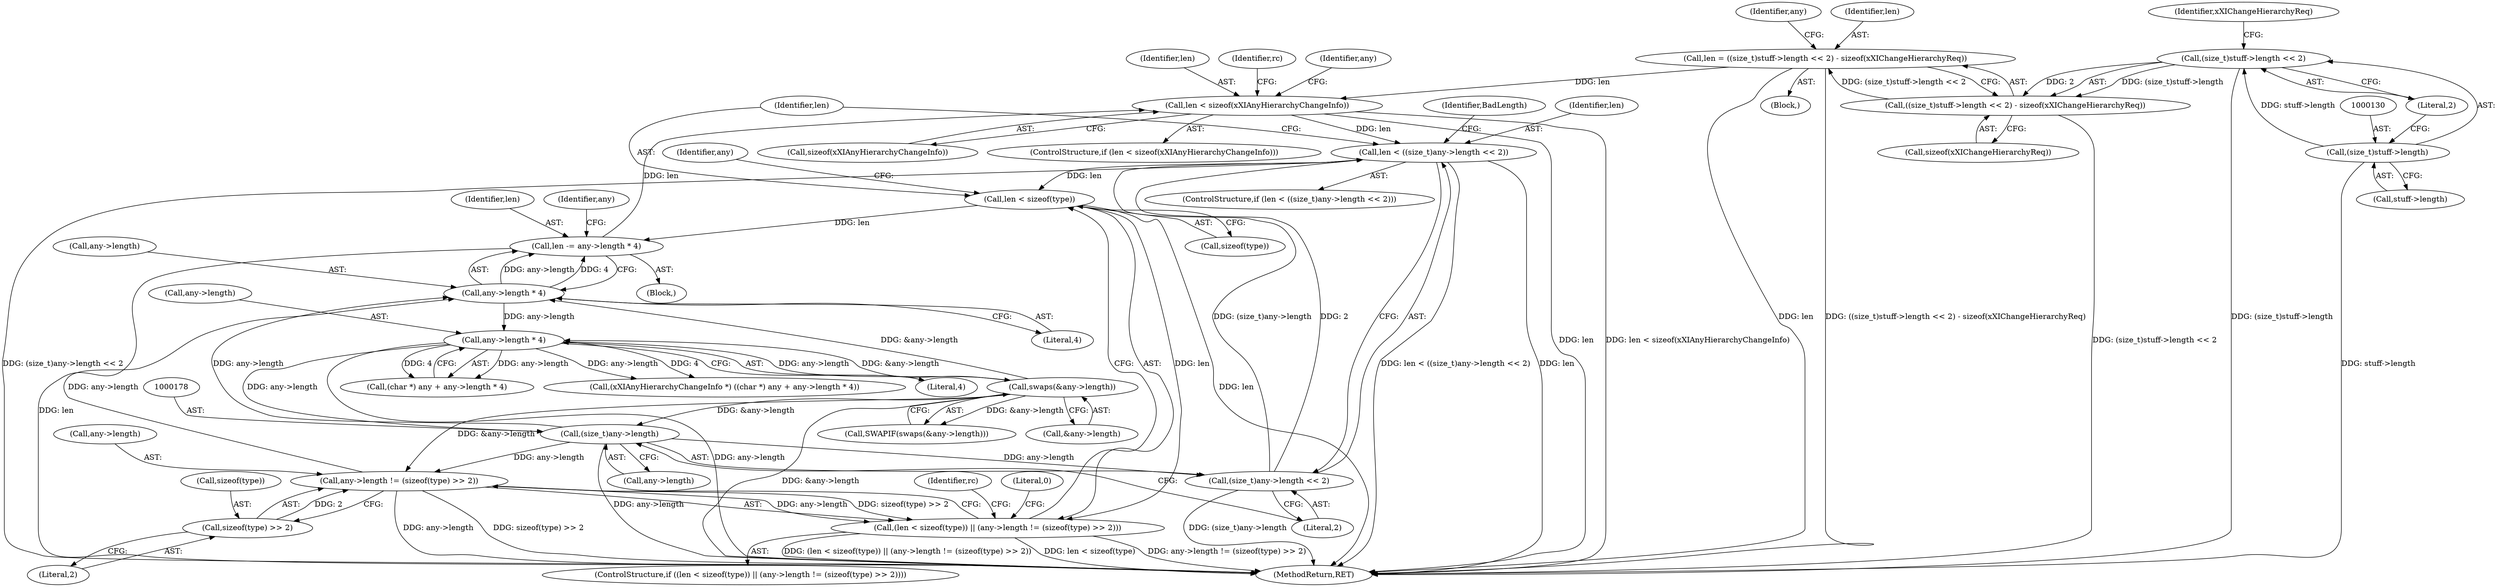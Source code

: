 digraph "0_xserver_859b08d523307eebde7724fd1a0789c44813e821@API" {
"1000152" [label="(Call,len < sizeof(xXIAnyHierarchyChangeInfo))"];
"1000125" [label="(Call,len = ((size_t)stuff->length << 2) - sizeof(xXIChangeHierarchyReq))"];
"1000127" [label="(Call,((size_t)stuff->length << 2) - sizeof(xXIChangeHierarchyReq))"];
"1000128" [label="(Call,(size_t)stuff->length << 2)"];
"1000129" [label="(Call,(size_t)stuff->length)"];
"1000207" [label="(Call,len -= any->length * 4)"];
"1000209" [label="(Call,any->length * 4)"];
"1000193" [label="(Call,any->length != (sizeof(type) >> 2))"];
"1000168" [label="(Call,swaps(&any->length))"];
"1000222" [label="(Call,any->length * 4)"];
"1000177" [label="(Call,(size_t)any->length)"];
"1000197" [label="(Call,sizeof(type) >> 2)"];
"1000189" [label="(Call,len < sizeof(type))"];
"1000174" [label="(Call,len < ((size_t)any->length << 2))"];
"1000152" [label="(Call,len < sizeof(xXIAnyHierarchyChangeInfo))"];
"1000176" [label="(Call,(size_t)any->length << 2)"];
"1000188" [label="(Call,(len < sizeof(type)) || (any->length != (sizeof(type) >> 2)))"];
"1000193" [label="(Call,any->length != (sizeof(type) >> 2))"];
"1000218" [label="(Call,(char *) any + any->length * 4)"];
"1000213" [label="(Literal,4)"];
"1000232" [label="(MethodReturn,RET)"];
"1000129" [label="(Call,(size_t)stuff->length)"];
"1000175" [label="(Identifier,len)"];
"1000158" [label="(Identifier,rc)"];
"1000200" [label="(Literal,2)"];
"1000165" [label="(Identifier,any)"];
"1000207" [label="(Call,len -= any->length * 4)"];
"1000169" [label="(Call,&any->length)"];
"1000216" [label="(Call,(xXIAnyHierarchyChangeInfo *) ((char *) any + any->length * 4))"];
"1000208" [label="(Identifier,len)"];
"1000203" [label="(Identifier,rc)"];
"1000125" [label="(Call,len = ((size_t)stuff->length << 2) - sizeof(xXIChangeHierarchyReq))"];
"1000167" [label="(Call,SWAPIF(swaps(&any->length)))"];
"1000210" [label="(Call,any->length)"];
"1000134" [label="(Literal,2)"];
"1000104" [label="(Block,)"];
"1000173" [label="(ControlStructure,if (len < ((size_t)any->length << 2)))"];
"1000189" [label="(Call,len < sizeof(type))"];
"1000206" [label="(Literal,0)"];
"1000153" [label="(Identifier,len)"];
"1000126" [label="(Identifier,len)"];
"1000226" [label="(Literal,4)"];
"1000174" [label="(Call,len < ((size_t)any->length << 2))"];
"1000176" [label="(Call,(size_t)any->length << 2)"];
"1000150" [label="(Block,)"];
"1000215" [label="(Identifier,any)"];
"1000135" [label="(Call,sizeof(xXIChangeHierarchyReq))"];
"1000168" [label="(Call,swaps(&any->length))"];
"1000222" [label="(Call,any->length * 4)"];
"1000128" [label="(Call,(size_t)stuff->length << 2)"];
"1000136" [label="(Identifier,xXIChangeHierarchyReq)"];
"1000209" [label="(Call,any->length * 4)"];
"1000198" [label="(Call,sizeof(type))"];
"1000187" [label="(ControlStructure,if ((len < sizeof(type)) || (any->length != (sizeof(type) >> 2))))"];
"1000188" [label="(Call,(len < sizeof(type)) || (any->length != (sizeof(type) >> 2)))"];
"1000191" [label="(Call,sizeof(type))"];
"1000184" [label="(Identifier,BadLength)"];
"1000223" [label="(Call,any->length)"];
"1000190" [label="(Identifier,len)"];
"1000152" [label="(Call,len < sizeof(xXIAnyHierarchyChangeInfo))"];
"1000177" [label="(Call,(size_t)any->length)"];
"1000138" [label="(Identifier,any)"];
"1000127" [label="(Call,((size_t)stuff->length << 2) - sizeof(xXIChangeHierarchyReq))"];
"1000131" [label="(Call,stuff->length)"];
"1000182" [label="(Literal,2)"];
"1000197" [label="(Call,sizeof(type) >> 2)"];
"1000179" [label="(Call,any->length)"];
"1000195" [label="(Identifier,any)"];
"1000154" [label="(Call,sizeof(xXIAnyHierarchyChangeInfo))"];
"1000194" [label="(Call,any->length)"];
"1000151" [label="(ControlStructure,if (len < sizeof(xXIAnyHierarchyChangeInfo)))"];
"1000152" -> "1000151"  [label="AST: "];
"1000152" -> "1000154"  [label="CFG: "];
"1000153" -> "1000152"  [label="AST: "];
"1000154" -> "1000152"  [label="AST: "];
"1000158" -> "1000152"  [label="CFG: "];
"1000165" -> "1000152"  [label="CFG: "];
"1000152" -> "1000232"  [label="DDG: len < sizeof(xXIAnyHierarchyChangeInfo)"];
"1000152" -> "1000232"  [label="DDG: len"];
"1000125" -> "1000152"  [label="DDG: len"];
"1000207" -> "1000152"  [label="DDG: len"];
"1000152" -> "1000174"  [label="DDG: len"];
"1000125" -> "1000104"  [label="AST: "];
"1000125" -> "1000127"  [label="CFG: "];
"1000126" -> "1000125"  [label="AST: "];
"1000127" -> "1000125"  [label="AST: "];
"1000138" -> "1000125"  [label="CFG: "];
"1000125" -> "1000232"  [label="DDG: len"];
"1000125" -> "1000232"  [label="DDG: ((size_t)stuff->length << 2) - sizeof(xXIChangeHierarchyReq)"];
"1000127" -> "1000125"  [label="DDG: (size_t)stuff->length << 2"];
"1000127" -> "1000135"  [label="CFG: "];
"1000128" -> "1000127"  [label="AST: "];
"1000135" -> "1000127"  [label="AST: "];
"1000127" -> "1000232"  [label="DDG: (size_t)stuff->length << 2"];
"1000128" -> "1000127"  [label="DDG: (size_t)stuff->length"];
"1000128" -> "1000127"  [label="DDG: 2"];
"1000128" -> "1000134"  [label="CFG: "];
"1000129" -> "1000128"  [label="AST: "];
"1000134" -> "1000128"  [label="AST: "];
"1000136" -> "1000128"  [label="CFG: "];
"1000128" -> "1000232"  [label="DDG: (size_t)stuff->length"];
"1000129" -> "1000128"  [label="DDG: stuff->length"];
"1000129" -> "1000131"  [label="CFG: "];
"1000130" -> "1000129"  [label="AST: "];
"1000131" -> "1000129"  [label="AST: "];
"1000134" -> "1000129"  [label="CFG: "];
"1000129" -> "1000232"  [label="DDG: stuff->length"];
"1000207" -> "1000150"  [label="AST: "];
"1000207" -> "1000209"  [label="CFG: "];
"1000208" -> "1000207"  [label="AST: "];
"1000209" -> "1000207"  [label="AST: "];
"1000215" -> "1000207"  [label="CFG: "];
"1000207" -> "1000232"  [label="DDG: len"];
"1000209" -> "1000207"  [label="DDG: any->length"];
"1000209" -> "1000207"  [label="DDG: 4"];
"1000189" -> "1000207"  [label="DDG: len"];
"1000209" -> "1000213"  [label="CFG: "];
"1000210" -> "1000209"  [label="AST: "];
"1000213" -> "1000209"  [label="AST: "];
"1000193" -> "1000209"  [label="DDG: any->length"];
"1000168" -> "1000209"  [label="DDG: &any->length"];
"1000177" -> "1000209"  [label="DDG: any->length"];
"1000209" -> "1000222"  [label="DDG: any->length"];
"1000193" -> "1000188"  [label="AST: "];
"1000193" -> "1000197"  [label="CFG: "];
"1000194" -> "1000193"  [label="AST: "];
"1000197" -> "1000193"  [label="AST: "];
"1000188" -> "1000193"  [label="CFG: "];
"1000193" -> "1000232"  [label="DDG: any->length"];
"1000193" -> "1000232"  [label="DDG: sizeof(type) >> 2"];
"1000193" -> "1000188"  [label="DDG: any->length"];
"1000193" -> "1000188"  [label="DDG: sizeof(type) >> 2"];
"1000168" -> "1000193"  [label="DDG: &any->length"];
"1000177" -> "1000193"  [label="DDG: any->length"];
"1000197" -> "1000193"  [label="DDG: 2"];
"1000168" -> "1000167"  [label="AST: "];
"1000168" -> "1000169"  [label="CFG: "];
"1000169" -> "1000168"  [label="AST: "];
"1000167" -> "1000168"  [label="CFG: "];
"1000168" -> "1000232"  [label="DDG: &any->length"];
"1000168" -> "1000167"  [label="DDG: &any->length"];
"1000222" -> "1000168"  [label="DDG: any->length"];
"1000168" -> "1000177"  [label="DDG: &any->length"];
"1000168" -> "1000222"  [label="DDG: &any->length"];
"1000222" -> "1000218"  [label="AST: "];
"1000222" -> "1000226"  [label="CFG: "];
"1000223" -> "1000222"  [label="AST: "];
"1000226" -> "1000222"  [label="AST: "];
"1000218" -> "1000222"  [label="CFG: "];
"1000222" -> "1000232"  [label="DDG: any->length"];
"1000222" -> "1000177"  [label="DDG: any->length"];
"1000222" -> "1000216"  [label="DDG: any->length"];
"1000222" -> "1000216"  [label="DDG: 4"];
"1000222" -> "1000218"  [label="DDG: any->length"];
"1000222" -> "1000218"  [label="DDG: 4"];
"1000177" -> "1000176"  [label="AST: "];
"1000177" -> "1000179"  [label="CFG: "];
"1000178" -> "1000177"  [label="AST: "];
"1000179" -> "1000177"  [label="AST: "];
"1000182" -> "1000177"  [label="CFG: "];
"1000177" -> "1000232"  [label="DDG: any->length"];
"1000177" -> "1000176"  [label="DDG: any->length"];
"1000197" -> "1000200"  [label="CFG: "];
"1000198" -> "1000197"  [label="AST: "];
"1000200" -> "1000197"  [label="AST: "];
"1000189" -> "1000188"  [label="AST: "];
"1000189" -> "1000191"  [label="CFG: "];
"1000190" -> "1000189"  [label="AST: "];
"1000191" -> "1000189"  [label="AST: "];
"1000195" -> "1000189"  [label="CFG: "];
"1000188" -> "1000189"  [label="CFG: "];
"1000189" -> "1000232"  [label="DDG: len"];
"1000189" -> "1000188"  [label="DDG: len"];
"1000174" -> "1000189"  [label="DDG: len"];
"1000174" -> "1000173"  [label="AST: "];
"1000174" -> "1000176"  [label="CFG: "];
"1000175" -> "1000174"  [label="AST: "];
"1000176" -> "1000174"  [label="AST: "];
"1000184" -> "1000174"  [label="CFG: "];
"1000190" -> "1000174"  [label="CFG: "];
"1000174" -> "1000232"  [label="DDG: (size_t)any->length << 2"];
"1000174" -> "1000232"  [label="DDG: len < ((size_t)any->length << 2)"];
"1000174" -> "1000232"  [label="DDG: len"];
"1000176" -> "1000174"  [label="DDG: (size_t)any->length"];
"1000176" -> "1000174"  [label="DDG: 2"];
"1000176" -> "1000182"  [label="CFG: "];
"1000182" -> "1000176"  [label="AST: "];
"1000176" -> "1000232"  [label="DDG: (size_t)any->length"];
"1000188" -> "1000187"  [label="AST: "];
"1000206" -> "1000188"  [label="CFG: "];
"1000203" -> "1000188"  [label="CFG: "];
"1000188" -> "1000232"  [label="DDG: (len < sizeof(type)) || (any->length != (sizeof(type) >> 2))"];
"1000188" -> "1000232"  [label="DDG: len < sizeof(type)"];
"1000188" -> "1000232"  [label="DDG: any->length != (sizeof(type) >> 2)"];
}
